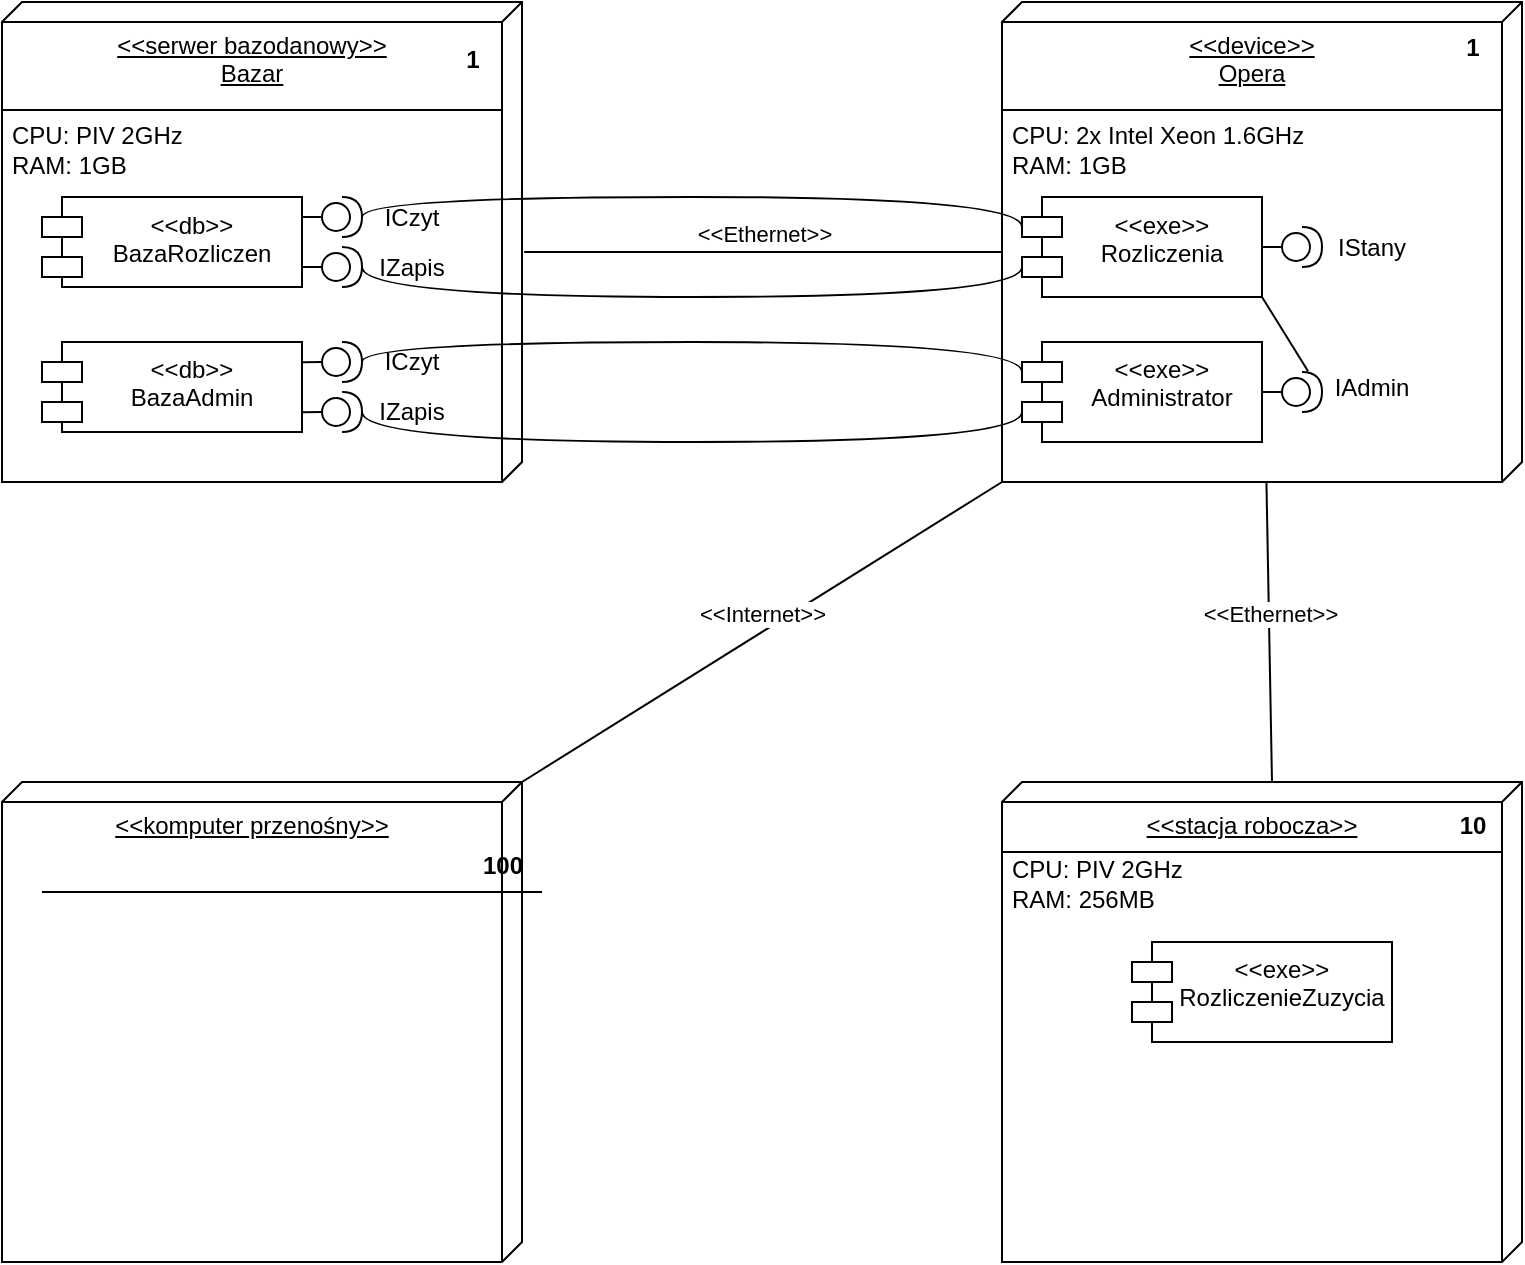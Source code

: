 <mxfile version="24.2.5" type="github">
  <diagram name="Strona-1" id="0XVHCtTMGLhsiArneO4f">
    <mxGraphModel dx="2220" dy="758" grid="1" gridSize="10" guides="1" tooltips="1" connect="1" arrows="1" fold="1" page="1" pageScale="1" pageWidth="827" pageHeight="1169" math="0" shadow="0">
      <root>
        <mxCell id="0" />
        <mxCell id="1" parent="0" />
        <mxCell id="JoC4vt0uxFuf1quDbikh-2" value="&amp;lt;&amp;lt;device&amp;gt;&amp;gt;&lt;br&gt;&lt;div style=&quot;&quot;&gt;&lt;span style=&quot;background-color: initial;&quot;&gt;Opera&lt;/span&gt;&lt;/div&gt;&lt;div style=&quot;&quot;&gt;&lt;span style=&quot;background-color: initial;&quot;&gt;&lt;br&gt;&lt;/span&gt;&lt;/div&gt;&lt;div style=&quot;text-align: left;&quot;&gt;&lt;span style=&quot;background-color: initial;&quot;&gt;&lt;br&gt;&lt;/span&gt;&lt;/div&gt;" style="verticalAlign=top;align=center;spacingTop=8;spacingLeft=2;spacingRight=12;shape=cube;size=10;direction=south;fontStyle=4;html=1;whiteSpace=wrap;" vertex="1" parent="1">
          <mxGeometry x="470" y="220" width="260" height="240" as="geometry" />
        </mxCell>
        <mxCell id="JoC4vt0uxFuf1quDbikh-5" value="" style="line;strokeWidth=1;fillColor=none;align=left;verticalAlign=middle;spacingTop=-1;spacingLeft=3;spacingRight=3;rotatable=0;labelPosition=right;points=[];portConstraint=eastwest;strokeColor=inherit;" vertex="1" parent="1">
          <mxGeometry x="470" y="270" width="250" height="8" as="geometry" />
        </mxCell>
        <mxCell id="JoC4vt0uxFuf1quDbikh-7" value="&amp;lt;&amp;lt;serwer bazodanowy&amp;gt;&amp;gt;&lt;br&gt;&lt;div style=&quot;&quot;&gt;&lt;span style=&quot;background-color: initial;&quot;&gt;Bazar&lt;/span&gt;&lt;/div&gt;" style="verticalAlign=top;align=center;spacingTop=8;spacingLeft=2;spacingRight=12;shape=cube;size=10;direction=south;fontStyle=4;html=1;whiteSpace=wrap;movable=1;resizable=1;rotatable=1;deletable=1;editable=1;locked=0;connectable=1;" vertex="1" parent="1">
          <mxGeometry x="-30" y="220" width="260" height="240" as="geometry" />
        </mxCell>
        <mxCell id="JoC4vt0uxFuf1quDbikh-8" value="" style="line;strokeWidth=1;fillColor=none;align=left;verticalAlign=middle;spacingTop=-1;spacingLeft=3;spacingRight=3;rotatable=1;labelPosition=right;points=[];portConstraint=eastwest;strokeColor=inherit;movable=1;resizable=1;deletable=1;editable=1;locked=0;connectable=1;" vertex="1" parent="1">
          <mxGeometry x="-30" y="270" width="250" height="8" as="geometry" />
        </mxCell>
        <mxCell id="JoC4vt0uxFuf1quDbikh-11" value="&lt;span style=&quot;font-weight: normal;&quot;&gt;CPU: 2x Intel Xeon 1.6GHz&lt;/span&gt;&lt;div style=&quot;&quot;&gt;&lt;span style=&quot;font-weight: normal;&quot;&gt;RAM: 1GB&lt;/span&gt;&lt;/div&gt;" style="text;align=left;fontStyle=1;verticalAlign=middle;spacingLeft=3;spacingRight=3;strokeColor=none;rotatable=0;points=[[0,0.5],[1,0.5]];portConstraint=eastwest;html=1;" vertex="1" parent="1">
          <mxGeometry x="470" y="278" width="180" height="32" as="geometry" />
        </mxCell>
        <mxCell id="JoC4vt0uxFuf1quDbikh-12" value="&lt;span style=&quot;font-weight: normal;&quot;&gt;CPU: PIV 2GHz&lt;/span&gt;&lt;div style=&quot;&quot;&gt;&lt;span style=&quot;font-weight: normal;&quot;&gt;RAM: 1GB&lt;/span&gt;&lt;/div&gt;" style="text;align=left;fontStyle=1;verticalAlign=middle;spacingLeft=3;spacingRight=3;strokeColor=none;rotatable=0;points=[[0,0.5],[1,0.5]];portConstraint=eastwest;html=1;" vertex="1" parent="1">
          <mxGeometry x="-30" y="278" width="180" height="32" as="geometry" />
        </mxCell>
        <mxCell id="JoC4vt0uxFuf1quDbikh-14" value="&amp;lt;&amp;lt;Ethernet&amp;gt;&amp;gt;" style="html=1;verticalAlign=bottom;endArrow=none;curved=0;rounded=0;entryX=0.521;entryY=-0.004;entryDx=0;entryDy=0;entryPerimeter=0;exitX=0;exitY=0;exitDx=125;exitDy=260;exitPerimeter=0;endFill=0;" edge="1" parent="1" source="JoC4vt0uxFuf1quDbikh-2" target="JoC4vt0uxFuf1quDbikh-7">
          <mxGeometry width="80" relative="1" as="geometry">
            <mxPoint x="320" y="470" as="sourcePoint" />
            <mxPoint x="400" y="470" as="targetPoint" />
          </mxGeometry>
        </mxCell>
        <mxCell id="JoC4vt0uxFuf1quDbikh-15" value="&amp;lt;&amp;lt;stacja robocza&amp;gt;&amp;gt;&lt;br&gt;&lt;div style=&quot;&quot;&gt;&lt;br&gt;&lt;/div&gt;&lt;div style=&quot;&quot;&gt;&lt;span style=&quot;background-color: initial;&quot;&gt;&lt;br&gt;&lt;/span&gt;&lt;/div&gt;&lt;div style=&quot;text-align: left;&quot;&gt;&lt;span style=&quot;background-color: initial;&quot;&gt;&lt;br&gt;&lt;/span&gt;&lt;/div&gt;" style="verticalAlign=top;align=center;spacingTop=8;spacingLeft=2;spacingRight=12;shape=cube;size=10;direction=south;fontStyle=4;html=1;whiteSpace=wrap;" vertex="1" parent="1">
          <mxGeometry x="470" y="610" width="260" height="240" as="geometry" />
        </mxCell>
        <mxCell id="JoC4vt0uxFuf1quDbikh-16" value="" style="line;strokeWidth=1;fillColor=none;align=left;verticalAlign=middle;spacingTop=-1;spacingLeft=3;spacingRight=3;rotatable=0;labelPosition=right;points=[];portConstraint=eastwest;strokeColor=inherit;" vertex="1" parent="1">
          <mxGeometry x="470" y="641" width="250" height="8" as="geometry" />
        </mxCell>
        <mxCell id="JoC4vt0uxFuf1quDbikh-17" value="&amp;lt;&amp;lt;Ethernet&amp;gt;&amp;gt;" style="html=1;verticalAlign=bottom;endArrow=none;curved=0;rounded=0;entryX=0;entryY=0;entryDx=0;entryDy=125;entryPerimeter=0;endFill=0;" edge="1" parent="1" source="JoC4vt0uxFuf1quDbikh-2" target="JoC4vt0uxFuf1quDbikh-15">
          <mxGeometry width="80" relative="1" as="geometry">
            <mxPoint x="150" y="480" as="sourcePoint" />
            <mxPoint x="410" y="510" as="targetPoint" />
          </mxGeometry>
        </mxCell>
        <mxCell id="JoC4vt0uxFuf1quDbikh-18" value="&amp;lt;&amp;lt;komputer przenośny&amp;gt;&amp;gt;" style="verticalAlign=top;align=center;spacingTop=8;spacingLeft=2;spacingRight=12;shape=cube;size=10;direction=south;fontStyle=4;html=1;whiteSpace=wrap;" vertex="1" parent="1">
          <mxGeometry x="-30" y="610" width="260" height="240" as="geometry" />
        </mxCell>
        <mxCell id="JoC4vt0uxFuf1quDbikh-19" value="" style="line;strokeWidth=1;fillColor=none;align=left;verticalAlign=middle;spacingTop=-1;spacingLeft=3;spacingRight=3;rotatable=0;labelPosition=right;points=[];portConstraint=eastwest;strokeColor=inherit;" vertex="1" parent="1">
          <mxGeometry x="-10" y="661" width="250" height="8" as="geometry" />
        </mxCell>
        <mxCell id="JoC4vt0uxFuf1quDbikh-20" value="100" style="text;align=center;fontStyle=1;verticalAlign=middle;spacingLeft=3;spacingRight=3;strokeColor=none;rotatable=0;points=[[0,0.5],[1,0.5]];portConstraint=eastwest;html=1;" vertex="1" parent="1">
          <mxGeometry x="180" y="639" width="80" height="26" as="geometry" />
        </mxCell>
        <mxCell id="JoC4vt0uxFuf1quDbikh-21" value="1" style="text;align=center;fontStyle=1;verticalAlign=middle;spacingLeft=3;spacingRight=3;strokeColor=none;rotatable=0;points=[[0,0.5],[1,0.5]];portConstraint=eastwest;html=1;" vertex="1" parent="1">
          <mxGeometry x="190" y="236" width="30" height="26" as="geometry" />
        </mxCell>
        <mxCell id="JoC4vt0uxFuf1quDbikh-22" value="1" style="text;align=center;fontStyle=1;verticalAlign=middle;spacingLeft=3;spacingRight=3;strokeColor=none;rotatable=0;points=[[0,0.5],[1,0.5]];portConstraint=eastwest;html=1;" vertex="1" parent="1">
          <mxGeometry x="690" y="230" width="30" height="26" as="geometry" />
        </mxCell>
        <mxCell id="JoC4vt0uxFuf1quDbikh-23" value="10" style="text;align=center;fontStyle=1;verticalAlign=middle;spacingLeft=3;spacingRight=3;strokeColor=none;rotatable=0;points=[[0,0.5],[1,0.5]];portConstraint=eastwest;html=1;" vertex="1" parent="1">
          <mxGeometry x="690" y="619" width="30" height="26" as="geometry" />
        </mxCell>
        <mxCell id="JoC4vt0uxFuf1quDbikh-24" value="&amp;lt;&amp;lt;Internet&amp;gt;&amp;gt;" style="html=1;verticalAlign=bottom;endArrow=none;curved=0;rounded=0;entryX=0;entryY=0;entryDx=0;entryDy=0;entryPerimeter=0;exitX=1;exitY=1;exitDx=0;exitDy=0;exitPerimeter=0;endFill=0;" edge="1" parent="1" source="JoC4vt0uxFuf1quDbikh-2" target="JoC4vt0uxFuf1quDbikh-18">
          <mxGeometry width="80" relative="1" as="geometry">
            <mxPoint x="290" y="470" as="sourcePoint" />
            <mxPoint x="520" y="480" as="targetPoint" />
          </mxGeometry>
        </mxCell>
        <mxCell id="JoC4vt0uxFuf1quDbikh-25" value="&lt;span style=&quot;font-weight: normal;&quot;&gt;CPU: PIV 2GHz&lt;/span&gt;&lt;div style=&quot;&quot;&gt;&lt;span style=&quot;font-weight: normal;&quot;&gt;RAM: 256MB&lt;/span&gt;&lt;/div&gt;" style="text;align=left;fontStyle=1;verticalAlign=middle;spacingLeft=3;spacingRight=3;strokeColor=none;rotatable=0;points=[[0,0.5],[1,0.5]];portConstraint=eastwest;html=1;" vertex="1" parent="1">
          <mxGeometry x="470" y="645" width="180" height="32" as="geometry" />
        </mxCell>
        <mxCell id="JoC4vt0uxFuf1quDbikh-26" value="&amp;lt;&amp;lt;db&amp;gt;&amp;gt;&lt;br&gt;BazaRozliczen" style="shape=module;align=left;spacingLeft=20;align=center;verticalAlign=top;whiteSpace=wrap;html=1;" vertex="1" parent="1">
          <mxGeometry x="-10" y="317.5" width="130" height="45" as="geometry" />
        </mxCell>
        <mxCell id="JoC4vt0uxFuf1quDbikh-27" value="&amp;lt;&amp;lt;db&amp;gt;&amp;gt;&lt;br&gt;BazaAdmin" style="shape=module;align=left;spacingLeft=20;align=center;verticalAlign=top;whiteSpace=wrap;html=1;" vertex="1" parent="1">
          <mxGeometry x="-10" y="390" width="130" height="45" as="geometry" />
        </mxCell>
        <mxCell id="JoC4vt0uxFuf1quDbikh-29" value="" style="ellipse;whiteSpace=wrap;html=1;align=center;aspect=fixed;fillColor=none;strokeColor=none;resizable=0;perimeter=centerPerimeter;rotatable=0;allowArrows=0;points=[];outlineConnect=1;" vertex="1" parent="1">
          <mxGeometry x="140" y="342.5" width="10" height="10" as="geometry" />
        </mxCell>
        <mxCell id="JoC4vt0uxFuf1quDbikh-32" value="&amp;lt;&amp;lt;exe&amp;gt;&amp;gt;&lt;br&gt;Administrator" style="shape=module;align=left;spacingLeft=20;align=center;verticalAlign=top;whiteSpace=wrap;html=1;" vertex="1" parent="1">
          <mxGeometry x="480" y="390" width="120" height="50" as="geometry" />
        </mxCell>
        <mxCell id="JoC4vt0uxFuf1quDbikh-35" value="" style="ellipse;whiteSpace=wrap;html=1;align=center;aspect=fixed;fillColor=none;strokeColor=none;resizable=0;perimeter=centerPerimeter;rotatable=0;allowArrows=0;points=[];outlineConnect=1;" vertex="1" parent="1">
          <mxGeometry x="610" y="410" width="10" height="10" as="geometry" />
        </mxCell>
        <mxCell id="JoC4vt0uxFuf1quDbikh-36" value="" style="shape=providedRequiredInterface;html=1;verticalLabelPosition=bottom;sketch=0;" vertex="1" parent="1">
          <mxGeometry x="130" y="415" width="20" height="20" as="geometry" />
        </mxCell>
        <mxCell id="JoC4vt0uxFuf1quDbikh-38" value="" style="shape=providedRequiredInterface;html=1;verticalLabelPosition=bottom;sketch=0;" vertex="1" parent="1">
          <mxGeometry x="130" y="342.5" width="20" height="20" as="geometry" />
        </mxCell>
        <mxCell id="JoC4vt0uxFuf1quDbikh-39" value="" style="shape=providedRequiredInterface;html=1;verticalLabelPosition=bottom;sketch=0;" vertex="1" parent="1">
          <mxGeometry x="610" y="405" width="20" height="20" as="geometry" />
        </mxCell>
        <mxCell id="JoC4vt0uxFuf1quDbikh-41" value="" style="endArrow=none;html=1;rounded=0;entryX=1;entryY=0.5;entryDx=0;entryDy=0;exitX=0;exitY=0.5;exitDx=0;exitDy=0;exitPerimeter=0;" edge="1" parent="1" source="JoC4vt0uxFuf1quDbikh-38">
          <mxGeometry width="50" height="50" relative="1" as="geometry">
            <mxPoint x="350" y="442.5" as="sourcePoint" />
            <mxPoint x="120" y="352.5" as="targetPoint" />
          </mxGeometry>
        </mxCell>
        <mxCell id="JoC4vt0uxFuf1quDbikh-42" value="" style="endArrow=none;html=1;rounded=0;entryX=0.999;entryY=0.558;entryDx=0;entryDy=0;exitX=0;exitY=0.5;exitDx=0;exitDy=0;exitPerimeter=0;entryPerimeter=0;" edge="1" parent="1" source="JoC4vt0uxFuf1quDbikh-36">
          <mxGeometry width="50" height="50" relative="1" as="geometry">
            <mxPoint x="140" y="370" as="sourcePoint" />
            <mxPoint x="119.87" y="425.11" as="targetPoint" />
          </mxGeometry>
        </mxCell>
        <mxCell id="JoC4vt0uxFuf1quDbikh-43" value="" style="endArrow=none;html=1;rounded=0;exitX=1;exitY=0.5;exitDx=0;exitDy=0;" edge="1" parent="1" source="JoC4vt0uxFuf1quDbikh-32">
          <mxGeometry width="50" height="50" relative="1" as="geometry">
            <mxPoint x="590" y="460" as="sourcePoint" />
            <mxPoint x="610" y="415" as="targetPoint" />
          </mxGeometry>
        </mxCell>
        <mxCell id="JoC4vt0uxFuf1quDbikh-44" value="" style="ellipse;whiteSpace=wrap;html=1;align=center;aspect=fixed;fillColor=none;strokeColor=none;resizable=0;perimeter=centerPerimeter;rotatable=0;allowArrows=0;points=[];outlineConnect=1;" vertex="1" parent="1">
          <mxGeometry x="140" y="317.5" width="10" height="10" as="geometry" />
        </mxCell>
        <mxCell id="JoC4vt0uxFuf1quDbikh-45" value="" style="shape=providedRequiredInterface;html=1;verticalLabelPosition=bottom;sketch=0;" vertex="1" parent="1">
          <mxGeometry x="130" y="317.5" width="20" height="20" as="geometry" />
        </mxCell>
        <mxCell id="JoC4vt0uxFuf1quDbikh-46" value="" style="endArrow=none;html=1;rounded=0;entryX=1;entryY=0.5;entryDx=0;entryDy=0;exitX=0;exitY=0.5;exitDx=0;exitDy=0;exitPerimeter=0;" edge="1" source="JoC4vt0uxFuf1quDbikh-45" parent="1">
          <mxGeometry width="50" height="50" relative="1" as="geometry">
            <mxPoint x="350" y="417.5" as="sourcePoint" />
            <mxPoint x="120" y="327.5" as="targetPoint" />
          </mxGeometry>
        </mxCell>
        <mxCell id="JoC4vt0uxFuf1quDbikh-47" value="" style="shape=providedRequiredInterface;html=1;verticalLabelPosition=bottom;sketch=0;" vertex="1" parent="1">
          <mxGeometry x="130" y="390" width="20" height="20" as="geometry" />
        </mxCell>
        <mxCell id="JoC4vt0uxFuf1quDbikh-48" value="" style="endArrow=none;html=1;rounded=0;entryX=0.999;entryY=0.558;entryDx=0;entryDy=0;exitX=0;exitY=0.5;exitDx=0;exitDy=0;exitPerimeter=0;entryPerimeter=0;" edge="1" source="JoC4vt0uxFuf1quDbikh-47" parent="1">
          <mxGeometry width="50" height="50" relative="1" as="geometry">
            <mxPoint x="140" y="345" as="sourcePoint" />
            <mxPoint x="119.87" y="400.11" as="targetPoint" />
          </mxGeometry>
        </mxCell>
        <mxCell id="JoC4vt0uxFuf1quDbikh-50" value="ICzyt" style="text;html=1;align=center;verticalAlign=middle;whiteSpace=wrap;rounded=0;" vertex="1" parent="1">
          <mxGeometry x="160" y="322.5" width="30" height="10" as="geometry" />
        </mxCell>
        <mxCell id="JoC4vt0uxFuf1quDbikh-51" value="ICzyt" style="text;html=1;align=center;verticalAlign=middle;whiteSpace=wrap;rounded=0;" vertex="1" parent="1">
          <mxGeometry x="160" y="395" width="30" height="10" as="geometry" />
        </mxCell>
        <mxCell id="JoC4vt0uxFuf1quDbikh-52" value="IZapis" style="text;html=1;align=center;verticalAlign=middle;whiteSpace=wrap;rounded=0;" vertex="1" parent="1">
          <mxGeometry x="160" y="420" width="30" height="10" as="geometry" />
        </mxCell>
        <mxCell id="JoC4vt0uxFuf1quDbikh-53" value="IZapis" style="text;html=1;align=center;verticalAlign=middle;whiteSpace=wrap;rounded=0;" vertex="1" parent="1">
          <mxGeometry x="160" y="347.5" width="30" height="10" as="geometry" />
        </mxCell>
        <mxCell id="JoC4vt0uxFuf1quDbikh-54" style="edgeStyle=orthogonalEdgeStyle;rounded=0;orthogonalLoop=1;jettySize=auto;html=1;exitX=0.5;exitY=1;exitDx=0;exitDy=0;" edge="1" parent="1" source="JoC4vt0uxFuf1quDbikh-52" target="JoC4vt0uxFuf1quDbikh-52">
          <mxGeometry relative="1" as="geometry" />
        </mxCell>
        <mxCell id="JoC4vt0uxFuf1quDbikh-55" value="" style="endArrow=none;html=1;rounded=0;entryX=0;entryY=0;entryDx=0;entryDy=15;entryPerimeter=0;exitX=1;exitY=0.5;exitDx=0;exitDy=0;exitPerimeter=0;edgeStyle=orthogonalEdgeStyle;curved=1;" edge="1" parent="1" source="JoC4vt0uxFuf1quDbikh-47" target="JoC4vt0uxFuf1quDbikh-32">
          <mxGeometry width="50" height="50" relative="1" as="geometry">
            <mxPoint x="340" y="470" as="sourcePoint" />
            <mxPoint x="390" y="420" as="targetPoint" />
            <Array as="points">
              <mxPoint x="150" y="390" />
              <mxPoint x="480" y="390" />
            </Array>
          </mxGeometry>
        </mxCell>
        <mxCell id="JoC4vt0uxFuf1quDbikh-56" value="" style="endArrow=none;html=1;rounded=0;exitX=1;exitY=0.5;exitDx=0;exitDy=0;exitPerimeter=0;entryX=0;entryY=0;entryDx=0;entryDy=35;entryPerimeter=0;edgeStyle=orthogonalEdgeStyle;curved=1;" edge="1" parent="1" source="JoC4vt0uxFuf1quDbikh-36" target="JoC4vt0uxFuf1quDbikh-32">
          <mxGeometry width="50" height="50" relative="1" as="geometry">
            <mxPoint x="150" y="420" as="sourcePoint" />
            <mxPoint x="400" y="420" as="targetPoint" />
            <Array as="points">
              <mxPoint x="150" y="440" />
              <mxPoint x="480" y="440" />
            </Array>
          </mxGeometry>
        </mxCell>
        <mxCell id="JoC4vt0uxFuf1quDbikh-59" value="&amp;lt;&amp;lt;exe&amp;gt;&amp;gt;&lt;br&gt;Rozliczenia" style="shape=module;align=left;spacingLeft=20;align=center;verticalAlign=top;whiteSpace=wrap;html=1;" vertex="1" parent="1">
          <mxGeometry x="480" y="317.5" width="120" height="50" as="geometry" />
        </mxCell>
        <mxCell id="JoC4vt0uxFuf1quDbikh-60" value="" style="endArrow=none;html=1;rounded=0;entryX=0;entryY=0;entryDx=0;entryDy=15;entryPerimeter=0;exitX=1;exitY=0.5;exitDx=0;exitDy=0;exitPerimeter=0;edgeStyle=orthogonalEdgeStyle;curved=1;" edge="1" parent="1">
          <mxGeometry width="50" height="50" relative="1" as="geometry">
            <mxPoint x="150" y="327.47" as="sourcePoint" />
            <mxPoint x="480" y="332.47" as="targetPoint" />
            <Array as="points">
              <mxPoint x="150" y="317.47" />
              <mxPoint x="480" y="317.47" />
            </Array>
          </mxGeometry>
        </mxCell>
        <mxCell id="JoC4vt0uxFuf1quDbikh-61" value="" style="endArrow=none;html=1;rounded=0;exitX=1;exitY=0.5;exitDx=0;exitDy=0;exitPerimeter=0;entryX=0;entryY=0;entryDx=0;entryDy=35;entryPerimeter=0;edgeStyle=orthogonalEdgeStyle;curved=1;" edge="1" parent="1">
          <mxGeometry width="50" height="50" relative="1" as="geometry">
            <mxPoint x="150" y="352.5" as="sourcePoint" />
            <mxPoint x="480" y="352.5" as="targetPoint" />
            <Array as="points">
              <mxPoint x="150" y="367.5" />
              <mxPoint x="480" y="367.5" />
            </Array>
          </mxGeometry>
        </mxCell>
        <mxCell id="JoC4vt0uxFuf1quDbikh-63" value="" style="ellipse;whiteSpace=wrap;html=1;align=center;aspect=fixed;fillColor=none;strokeColor=none;resizable=0;perimeter=centerPerimeter;rotatable=0;allowArrows=0;points=[];outlineConnect=1;" vertex="1" parent="1">
          <mxGeometry x="610" y="337.5" width="10" height="10" as="geometry" />
        </mxCell>
        <mxCell id="JoC4vt0uxFuf1quDbikh-64" value="" style="shape=providedRequiredInterface;html=1;verticalLabelPosition=bottom;sketch=0;" vertex="1" parent="1">
          <mxGeometry x="610" y="332.5" width="20" height="20" as="geometry" />
        </mxCell>
        <mxCell id="JoC4vt0uxFuf1quDbikh-65" value="" style="endArrow=none;html=1;rounded=0;exitX=1;exitY=0.5;exitDx=0;exitDy=0;" edge="1" parent="1">
          <mxGeometry width="50" height="50" relative="1" as="geometry">
            <mxPoint x="600" y="342.5" as="sourcePoint" />
            <mxPoint x="610" y="342.5" as="targetPoint" />
          </mxGeometry>
        </mxCell>
        <mxCell id="JoC4vt0uxFuf1quDbikh-66" value="IStany" style="text;html=1;align=center;verticalAlign=middle;whiteSpace=wrap;rounded=0;" vertex="1" parent="1">
          <mxGeometry x="640" y="337.5" width="30" height="10" as="geometry" />
        </mxCell>
        <mxCell id="JoC4vt0uxFuf1quDbikh-67" value="IAdmin" style="text;html=1;align=center;verticalAlign=middle;whiteSpace=wrap;rounded=0;" vertex="1" parent="1">
          <mxGeometry x="640" y="407.5" width="30" height="10" as="geometry" />
        </mxCell>
        <mxCell id="JoC4vt0uxFuf1quDbikh-68" value="" style="endArrow=none;html=1;rounded=0;entryX=1;entryY=1;entryDx=0;entryDy=0;exitX=0.652;exitY=-0.021;exitDx=0;exitDy=0;exitPerimeter=0;" edge="1" parent="1" source="JoC4vt0uxFuf1quDbikh-39" target="JoC4vt0uxFuf1quDbikh-59">
          <mxGeometry width="50" height="50" relative="1" as="geometry">
            <mxPoint x="310" y="500" as="sourcePoint" />
            <mxPoint x="360" y="450" as="targetPoint" />
          </mxGeometry>
        </mxCell>
        <mxCell id="JoC4vt0uxFuf1quDbikh-69" value="&amp;lt;&amp;lt;exe&amp;gt;&amp;gt;&lt;br&gt;RozliczenieZuzycia" style="shape=module;align=left;spacingLeft=20;align=center;verticalAlign=top;whiteSpace=wrap;html=1;" vertex="1" parent="1">
          <mxGeometry x="535" y="690" width="130" height="50" as="geometry" />
        </mxCell>
      </root>
    </mxGraphModel>
  </diagram>
</mxfile>
